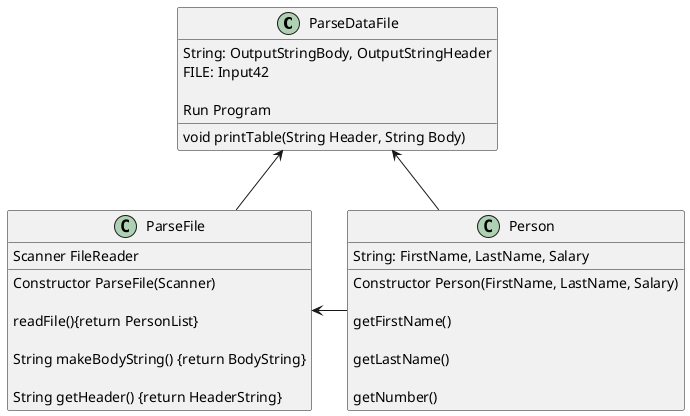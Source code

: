 @startuml
'https://plantuml.com/class-diagram

class ParseDataFile
{

       String: OutputStringBody, OutputStringHeader
       FILE: Input42

       Run Program

       void printTable(String Header, String Body)

}

class ParseFile{

      Scanner FileReader

      Constructor ParseFile(Scanner)

      readFile(){return PersonList}

      String makeBodyString() {return BodyString}

      String getHeader() {return HeaderString}

}

class Person
{
    String: FirstName, LastName, Salary

    Constructor Person(FirstName, LastName, Salary)

    getFirstName()

    getLastName()

    getNumber()
}

ParseDataFile<--ParseFile

ParseFile<-Person
ParseDataFile<-Person


@enduml